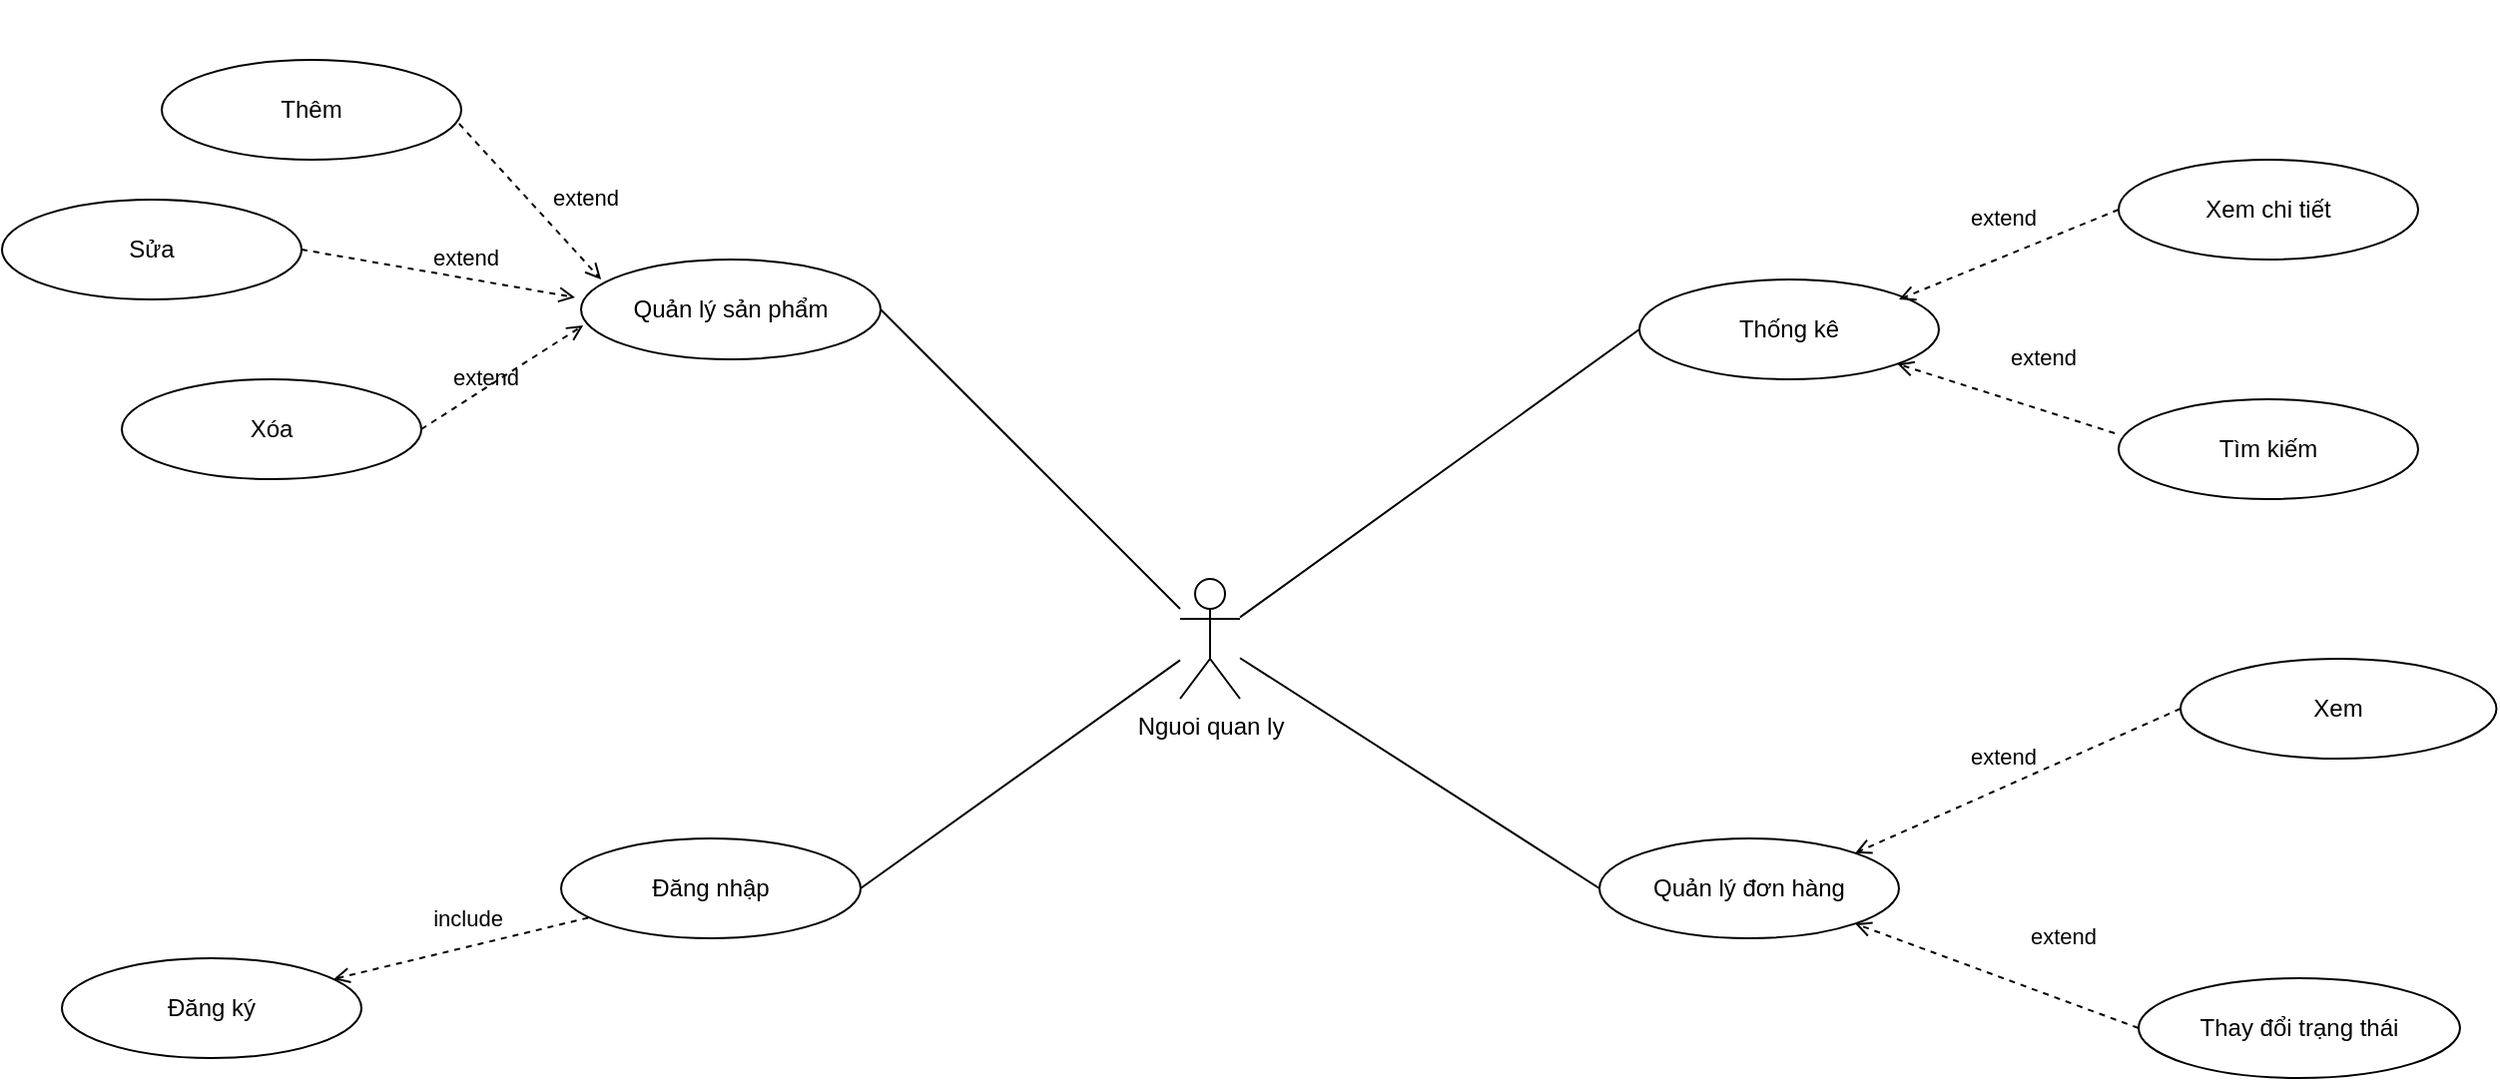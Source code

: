 <mxfile version="21.0.1" type="device"><diagram name="Trang-1" id="ECajepkjp-8b8Ti-yERK"><mxGraphModel dx="1434" dy="788" grid="1" gridSize="10" guides="1" tooltips="1" connect="1" arrows="1" fold="1" page="1" pageScale="1" pageWidth="827" pageHeight="1169" math="0" shadow="0"><root><mxCell id="0"/><mxCell id="1" parent="0"/><mxCell id="tP5A_E0gF_WRfHrAU8DA-7" style="rounded=0;orthogonalLoop=1;jettySize=auto;html=1;entryX=1;entryY=0.5;entryDx=0;entryDy=0;endArrow=none;endFill=0;" edge="1" parent="1" source="tP5A_E0gF_WRfHrAU8DA-8" target="tP5A_E0gF_WRfHrAU8DA-9"><mxGeometry relative="1" as="geometry"/></mxCell><mxCell id="tP5A_E0gF_WRfHrAU8DA-8" value="Nguoi quan ly&lt;br&gt;" style="shape=umlActor;verticalLabelPosition=bottom;verticalAlign=top;html=1;outlineConnect=0;" vertex="1" parent="1"><mxGeometry x="740" y="280" width="30" height="60" as="geometry"/></mxCell><mxCell id="tP5A_E0gF_WRfHrAU8DA-9" value="Quản lý sản phẩm" style="ellipse;whiteSpace=wrap;html=1;" vertex="1" parent="1"><mxGeometry x="440" y="120" width="150" height="50" as="geometry"/></mxCell><mxCell id="tP5A_E0gF_WRfHrAU8DA-10" style="rounded=0;orthogonalLoop=1;jettySize=auto;html=1;endArrow=none;endFill=0;exitX=0;exitY=0.5;exitDx=0;exitDy=0;" edge="1" parent="1" source="tP5A_E0gF_WRfHrAU8DA-11" target="tP5A_E0gF_WRfHrAU8DA-8"><mxGeometry relative="1" as="geometry"><mxPoint x="720" y="400" as="targetPoint"/></mxGeometry></mxCell><mxCell id="tP5A_E0gF_WRfHrAU8DA-11" value="Quản lý đơn hàng" style="ellipse;whiteSpace=wrap;html=1;" vertex="1" parent="1"><mxGeometry x="950" y="410" width="150" height="50" as="geometry"/></mxCell><mxCell id="tP5A_E0gF_WRfHrAU8DA-12" style="rounded=0;orthogonalLoop=1;jettySize=auto;html=1;endArrow=none;endFill=0;exitX=0;exitY=0.5;exitDx=0;exitDy=0;" edge="1" parent="1" source="tP5A_E0gF_WRfHrAU8DA-13" target="tP5A_E0gF_WRfHrAU8DA-8"><mxGeometry relative="1" as="geometry"/></mxCell><mxCell id="tP5A_E0gF_WRfHrAU8DA-13" value="Thống kê" style="ellipse;whiteSpace=wrap;html=1;" vertex="1" parent="1"><mxGeometry x="970" y="130" width="150" height="50" as="geometry"/></mxCell><mxCell id="tP5A_E0gF_WRfHrAU8DA-14" style="rounded=0;orthogonalLoop=1;jettySize=auto;html=1;endArrow=none;endFill=0;exitX=1;exitY=0.5;exitDx=0;exitDy=0;" edge="1" parent="1" source="tP5A_E0gF_WRfHrAU8DA-15" target="tP5A_E0gF_WRfHrAU8DA-8"><mxGeometry relative="1" as="geometry"/></mxCell><mxCell id="tP5A_E0gF_WRfHrAU8DA-15" value="Đăng nhập" style="ellipse;whiteSpace=wrap;html=1;" vertex="1" parent="1"><mxGeometry x="430" y="410" width="150" height="50" as="geometry"/></mxCell><mxCell id="tP5A_E0gF_WRfHrAU8DA-22" style="rounded=0;orthogonalLoop=1;jettySize=auto;html=1;entryX=0.067;entryY=0.2;entryDx=0;entryDy=0;entryPerimeter=0;endArrow=open;endFill=0;dashed=1;exitX=0.993;exitY=0.64;exitDx=0;exitDy=0;exitPerimeter=0;" edge="1" parent="1" source="tP5A_E0gF_WRfHrAU8DA-17" target="tP5A_E0gF_WRfHrAU8DA-9"><mxGeometry relative="1" as="geometry"/></mxCell><mxCell id="tP5A_E0gF_WRfHrAU8DA-17" value="Thêm" style="ellipse;whiteSpace=wrap;html=1;" vertex="1" parent="1"><mxGeometry x="230" y="20" width="150" height="50" as="geometry"/></mxCell><mxCell id="tP5A_E0gF_WRfHrAU8DA-18" value="Sửa" style="ellipse;whiteSpace=wrap;html=1;" vertex="1" parent="1"><mxGeometry x="150" y="90" width="150" height="50" as="geometry"/></mxCell><mxCell id="tP5A_E0gF_WRfHrAU8DA-19" value="Xóa" style="ellipse;whiteSpace=wrap;html=1;" vertex="1" parent="1"><mxGeometry x="210" y="180" width="150" height="50" as="geometry"/></mxCell><mxCell id="tP5A_E0gF_WRfHrAU8DA-24" style="rounded=0;orthogonalLoop=1;jettySize=auto;html=1;entryX=-0.02;entryY=0.38;entryDx=0;entryDy=0;entryPerimeter=0;endArrow=open;endFill=0;dashed=1;exitX=1;exitY=0.5;exitDx=0;exitDy=0;" edge="1" parent="1" source="tP5A_E0gF_WRfHrAU8DA-18" target="tP5A_E0gF_WRfHrAU8DA-9"><mxGeometry relative="1" as="geometry"><mxPoint x="309" y="70" as="sourcePoint"/><mxPoint x="430" y="158" as="targetPoint"/></mxGeometry></mxCell><mxCell id="tP5A_E0gF_WRfHrAU8DA-25" value="extend" style="edgeLabel;html=1;align=center;verticalAlign=middle;resizable=0;points=[];" vertex="1" connectable="0" parent="1"><mxGeometry x="430.003" y="80.002" as="geometry"><mxPoint x="-38" y="99" as="offset"/></mxGeometry></mxCell><mxCell id="tP5A_E0gF_WRfHrAU8DA-26" style="rounded=0;orthogonalLoop=1;jettySize=auto;html=1;entryX=0.007;entryY=0.66;entryDx=0;entryDy=0;entryPerimeter=0;endArrow=open;endFill=0;dashed=1;exitX=1;exitY=0.5;exitDx=0;exitDy=0;" edge="1" parent="1" source="tP5A_E0gF_WRfHrAU8DA-19" target="tP5A_E0gF_WRfHrAU8DA-9"><mxGeometry relative="1" as="geometry"><mxPoint x="340" y="183" as="sourcePoint"/><mxPoint x="467" y="207" as="targetPoint"/></mxGeometry></mxCell><mxCell id="tP5A_E0gF_WRfHrAU8DA-27" value="extend" style="edgeLabel;html=1;align=center;verticalAlign=middle;resizable=0;points=[];" vertex="1" connectable="0" parent="1"><mxGeometry x="1190.0" y="269.999" as="geometry"><mxPoint x="-38" y="99" as="offset"/></mxGeometry></mxCell><mxCell id="tP5A_E0gF_WRfHrAU8DA-28" style="rounded=0;orthogonalLoop=1;jettySize=auto;html=1;endArrow=open;endFill=0;dashed=1;exitX=0;exitY=0.5;exitDx=0;exitDy=0;entryX=1;entryY=0;entryDx=0;entryDy=0;" edge="1" parent="1" source="tP5A_E0gF_WRfHrAU8DA-29" target="tP5A_E0gF_WRfHrAU8DA-11"><mxGeometry relative="1" as="geometry"><mxPoint x="1593" y="440.999" as="targetPoint"/></mxGeometry></mxCell><mxCell id="tP5A_E0gF_WRfHrAU8DA-29" value="Xem" style="ellipse;whiteSpace=wrap;html=1;" vertex="1" parent="1"><mxGeometry x="1241" y="320" width="158.22" height="50" as="geometry"/></mxCell><mxCell id="tP5A_E0gF_WRfHrAU8DA-30" value="Thay đổi trạng thái" style="ellipse;whiteSpace=wrap;html=1;" vertex="1" parent="1"><mxGeometry x="1220.0" y="479.999" width="160.976" height="50.0" as="geometry"/></mxCell><mxCell id="tP5A_E0gF_WRfHrAU8DA-32" style="rounded=0;orthogonalLoop=1;jettySize=auto;html=1;entryX=1;entryY=1;entryDx=0;entryDy=0;endArrow=open;endFill=0;dashed=1;exitX=0;exitY=0.5;exitDx=0;exitDy=0;" edge="1" parent="1" source="tP5A_E0gF_WRfHrAU8DA-30" target="tP5A_E0gF_WRfHrAU8DA-11"><mxGeometry relative="1" as="geometry"><mxPoint x="1452.415" y="380.999" as="sourcePoint"/><mxPoint x="1579.049" y="449.999" as="targetPoint"/></mxGeometry></mxCell><mxCell id="tP5A_E0gF_WRfHrAU8DA-33" value="extend" style="edgeLabel;html=1;align=center;verticalAlign=middle;resizable=0;points=[];" vertex="1" connectable="0" parent="1"><mxGeometry x="1220.0" y="360.0" as="geometry"><mxPoint x="-38" y="99" as="offset"/></mxGeometry></mxCell><mxCell id="tP5A_E0gF_WRfHrAU8DA-38" value="extend" style="edgeLabel;html=1;align=center;verticalAlign=middle;resizable=0;points=[];" vertex="1" connectable="0" parent="1"><mxGeometry x="420.003" y="20.002" as="geometry"><mxPoint x="-38" y="99" as="offset"/></mxGeometry></mxCell><mxCell id="tP5A_E0gF_WRfHrAU8DA-39" value="extend" style="edgeLabel;html=1;align=center;verticalAlign=middle;resizable=0;points=[];" vertex="1" connectable="0" parent="1"><mxGeometry x="480.003" y="-9.998" as="geometry"><mxPoint x="-38" y="99" as="offset"/></mxGeometry></mxCell><mxCell id="tP5A_E0gF_WRfHrAU8DA-41" style="rounded=0;orthogonalLoop=1;jettySize=auto;html=1;startArrow=open;startFill=0;endArrow=none;endFill=0;dashed=1;" edge="1" parent="1" source="tP5A_E0gF_WRfHrAU8DA-40" target="tP5A_E0gF_WRfHrAU8DA-15"><mxGeometry relative="1" as="geometry"/></mxCell><mxCell id="tP5A_E0gF_WRfHrAU8DA-42" value="include" style="edgeLabel;html=1;align=center;verticalAlign=middle;resizable=0;points=[];" vertex="1" connectable="0" parent="tP5A_E0gF_WRfHrAU8DA-41"><mxGeometry x="0.389" y="-1" relative="1" as="geometry"><mxPoint x="-22" y="-10" as="offset"/></mxGeometry></mxCell><mxCell id="tP5A_E0gF_WRfHrAU8DA-40" value="Đăng ký" style="ellipse;whiteSpace=wrap;html=1;" vertex="1" parent="1"><mxGeometry x="180" y="470" width="150" height="50" as="geometry"/></mxCell><mxCell id="tP5A_E0gF_WRfHrAU8DA-43" value="Xem chi tiết" style="ellipse;whiteSpace=wrap;html=1;" vertex="1" parent="1"><mxGeometry x="1210" y="70" width="150" height="50" as="geometry"/></mxCell><mxCell id="tP5A_E0gF_WRfHrAU8DA-44" value="Tìm kiếm" style="ellipse;whiteSpace=wrap;html=1;" vertex="1" parent="1"><mxGeometry x="1210" y="190" width="150" height="50" as="geometry"/></mxCell><mxCell id="tP5A_E0gF_WRfHrAU8DA-46" style="rounded=0;orthogonalLoop=1;jettySize=auto;html=1;endArrow=open;endFill=0;dashed=1;exitX=0;exitY=0.5;exitDx=0;exitDy=0;" edge="1" parent="1" source="tP5A_E0gF_WRfHrAU8DA-43"><mxGeometry relative="1" as="geometry"><mxPoint x="1100" y="140" as="targetPoint"/><mxPoint x="1251" y="355" as="sourcePoint"/></mxGeometry></mxCell><mxCell id="tP5A_E0gF_WRfHrAU8DA-47" value="extend" style="edgeLabel;html=1;align=center;verticalAlign=middle;resizable=0;points=[];" vertex="1" connectable="0" parent="1"><mxGeometry x="1190.0" y="-0.001" as="geometry"><mxPoint x="-38" y="99" as="offset"/></mxGeometry></mxCell><mxCell id="tP5A_E0gF_WRfHrAU8DA-48" style="rounded=0;orthogonalLoop=1;jettySize=auto;html=1;endArrow=open;endFill=0;dashed=1;exitX=-0.013;exitY=0.34;exitDx=0;exitDy=0;exitPerimeter=0;" edge="1" parent="1" source="tP5A_E0gF_WRfHrAU8DA-44" target="tP5A_E0gF_WRfHrAU8DA-13"><mxGeometry relative="1" as="geometry"><mxPoint x="1120" y="150" as="targetPoint"/><mxPoint x="1220" y="105" as="sourcePoint"/></mxGeometry></mxCell><mxCell id="tP5A_E0gF_WRfHrAU8DA-49" value="extend" style="edgeLabel;html=1;align=center;verticalAlign=middle;resizable=0;points=[];" vertex="1" connectable="0" parent="1"><mxGeometry x="1210.0" y="69.999" as="geometry"><mxPoint x="-38" y="99" as="offset"/></mxGeometry></mxCell></root></mxGraphModel></diagram></mxfile>